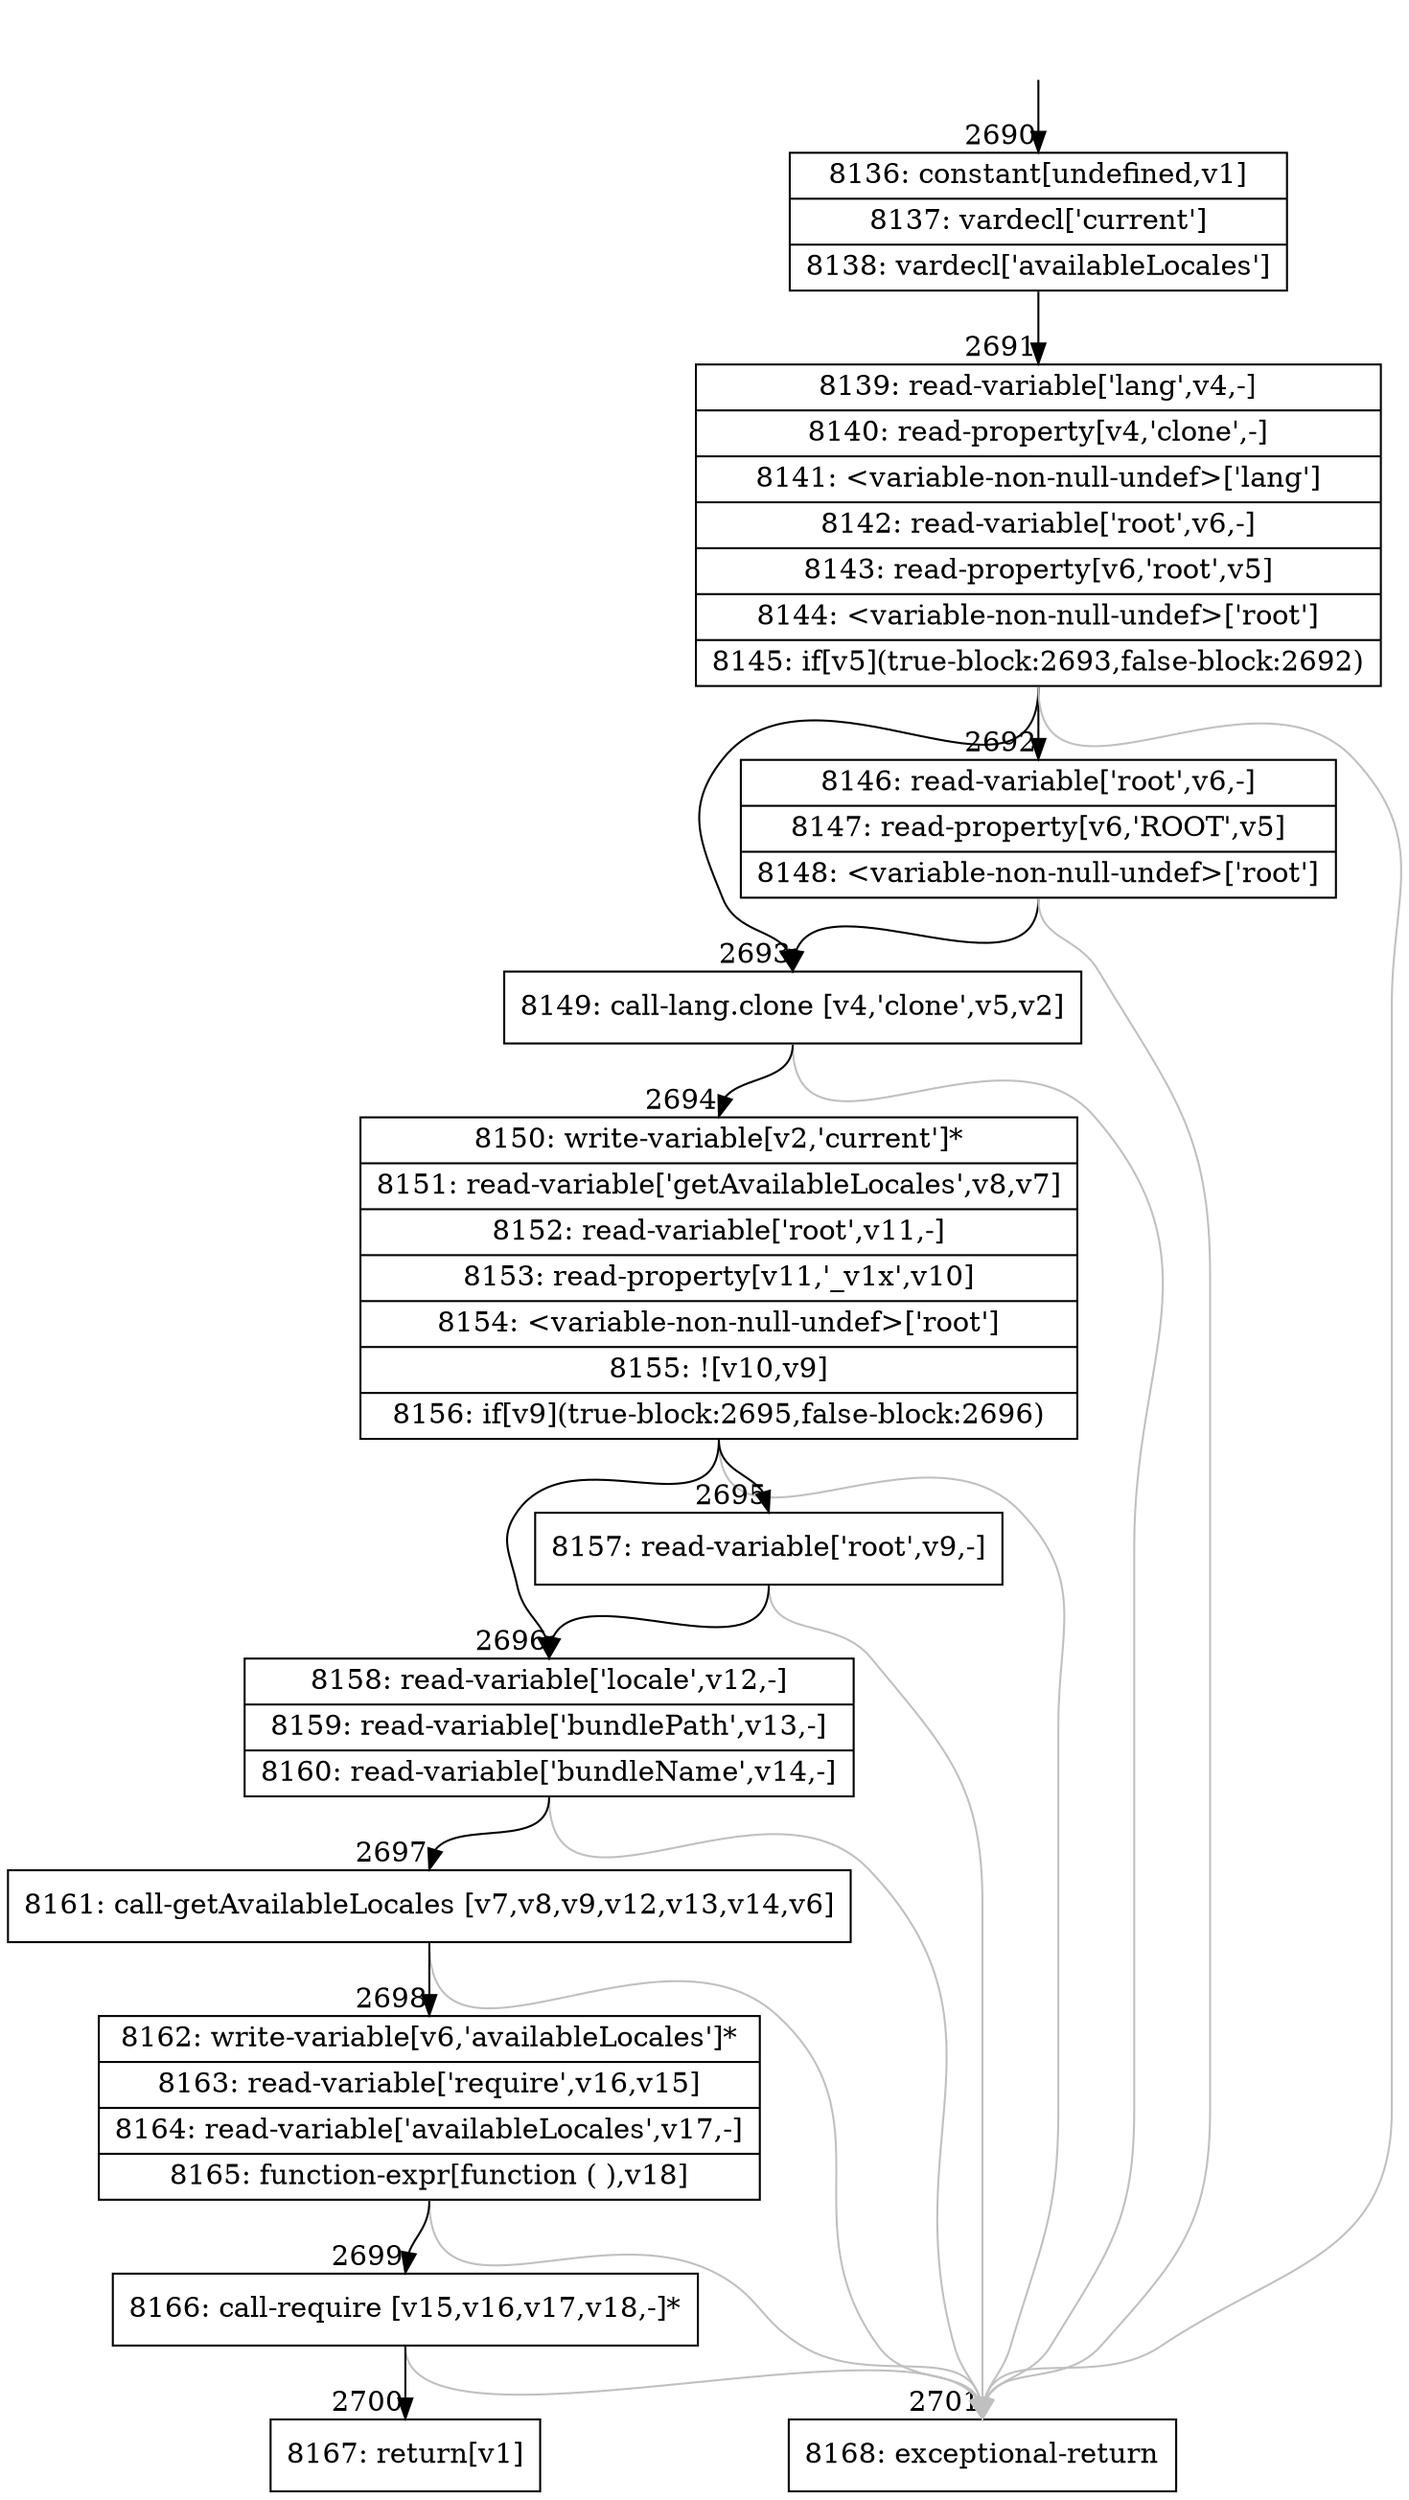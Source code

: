digraph {
rankdir="TD"
BB_entry160[shape=none,label=""];
BB_entry160 -> BB2690 [tailport=s, headport=n, headlabel="    2690"]
BB2690 [shape=record label="{8136: constant[undefined,v1]|8137: vardecl['current']|8138: vardecl['availableLocales']}" ] 
BB2690 -> BB2691 [tailport=s, headport=n, headlabel="      2691"]
BB2691 [shape=record label="{8139: read-variable['lang',v4,-]|8140: read-property[v4,'clone',-]|8141: \<variable-non-null-undef\>['lang']|8142: read-variable['root',v6,-]|8143: read-property[v6,'root',v5]|8144: \<variable-non-null-undef\>['root']|8145: if[v5](true-block:2693,false-block:2692)}" ] 
BB2691 -> BB2693 [tailport=s, headport=n, headlabel="      2693"]
BB2691 -> BB2692 [tailport=s, headport=n, headlabel="      2692"]
BB2691 -> BB2701 [tailport=s, headport=n, color=gray, headlabel="      2701"]
BB2692 [shape=record label="{8146: read-variable['root',v6,-]|8147: read-property[v6,'ROOT',v5]|8148: \<variable-non-null-undef\>['root']}" ] 
BB2692 -> BB2693 [tailport=s, headport=n]
BB2692 -> BB2701 [tailport=s, headport=n, color=gray]
BB2693 [shape=record label="{8149: call-lang.clone [v4,'clone',v5,v2]}" ] 
BB2693 -> BB2694 [tailport=s, headport=n, headlabel="      2694"]
BB2693 -> BB2701 [tailport=s, headport=n, color=gray]
BB2694 [shape=record label="{8150: write-variable[v2,'current']*|8151: read-variable['getAvailableLocales',v8,v7]|8152: read-variable['root',v11,-]|8153: read-property[v11,'_v1x',v10]|8154: \<variable-non-null-undef\>['root']|8155: ![v10,v9]|8156: if[v9](true-block:2695,false-block:2696)}" ] 
BB2694 -> BB2696 [tailport=s, headport=n, headlabel="      2696"]
BB2694 -> BB2695 [tailport=s, headport=n, headlabel="      2695"]
BB2694 -> BB2701 [tailport=s, headport=n, color=gray]
BB2695 [shape=record label="{8157: read-variable['root',v9,-]}" ] 
BB2695 -> BB2696 [tailport=s, headport=n]
BB2695 -> BB2701 [tailport=s, headport=n, color=gray]
BB2696 [shape=record label="{8158: read-variable['locale',v12,-]|8159: read-variable['bundlePath',v13,-]|8160: read-variable['bundleName',v14,-]}" ] 
BB2696 -> BB2697 [tailport=s, headport=n, headlabel="      2697"]
BB2696 -> BB2701 [tailport=s, headport=n, color=gray]
BB2697 [shape=record label="{8161: call-getAvailableLocales [v7,v8,v9,v12,v13,v14,v6]}" ] 
BB2697 -> BB2698 [tailport=s, headport=n, headlabel="      2698"]
BB2697 -> BB2701 [tailport=s, headport=n, color=gray]
BB2698 [shape=record label="{8162: write-variable[v6,'availableLocales']*|8163: read-variable['require',v16,v15]|8164: read-variable['availableLocales',v17,-]|8165: function-expr[function ( ),v18]}" ] 
BB2698 -> BB2699 [tailport=s, headport=n, headlabel="      2699"]
BB2698 -> BB2701 [tailport=s, headport=n, color=gray]
BB2699 [shape=record label="{8166: call-require [v15,v16,v17,v18,-]*}" ] 
BB2699 -> BB2700 [tailport=s, headport=n, headlabel="      2700"]
BB2699 -> BB2701 [tailport=s, headport=n, color=gray]
BB2700 [shape=record label="{8167: return[v1]}" ] 
BB2701 [shape=record label="{8168: exceptional-return}" ] 
//#$~ 2962
}
